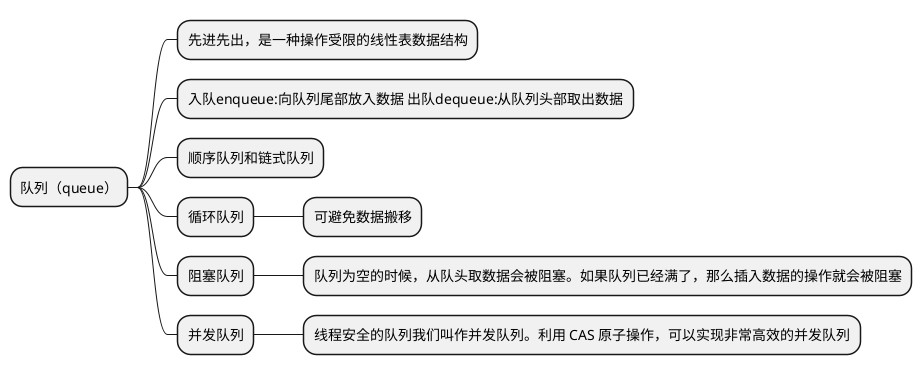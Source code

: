 @startmindmap

* 队列（queue）
** 先进先出，是一种操作受限的线性表数据结构
** 入队enqueue:向队列尾部放入数据 出队dequeue:从队列头部取出数据
** 顺序队列和链式队列
** 循环队列
*** 可避免数据搬移
** 阻塞队列
*** 队列为空的时候，从队头取数据会被阻塞。如果队列已经满了，那么插入数据的操作就会被阻塞
** 并发队列
*** 线程安全的队列我们叫作并发队列。利用 CAS 原子操作，可以实现非常高效的并发队列



@endmindmap
